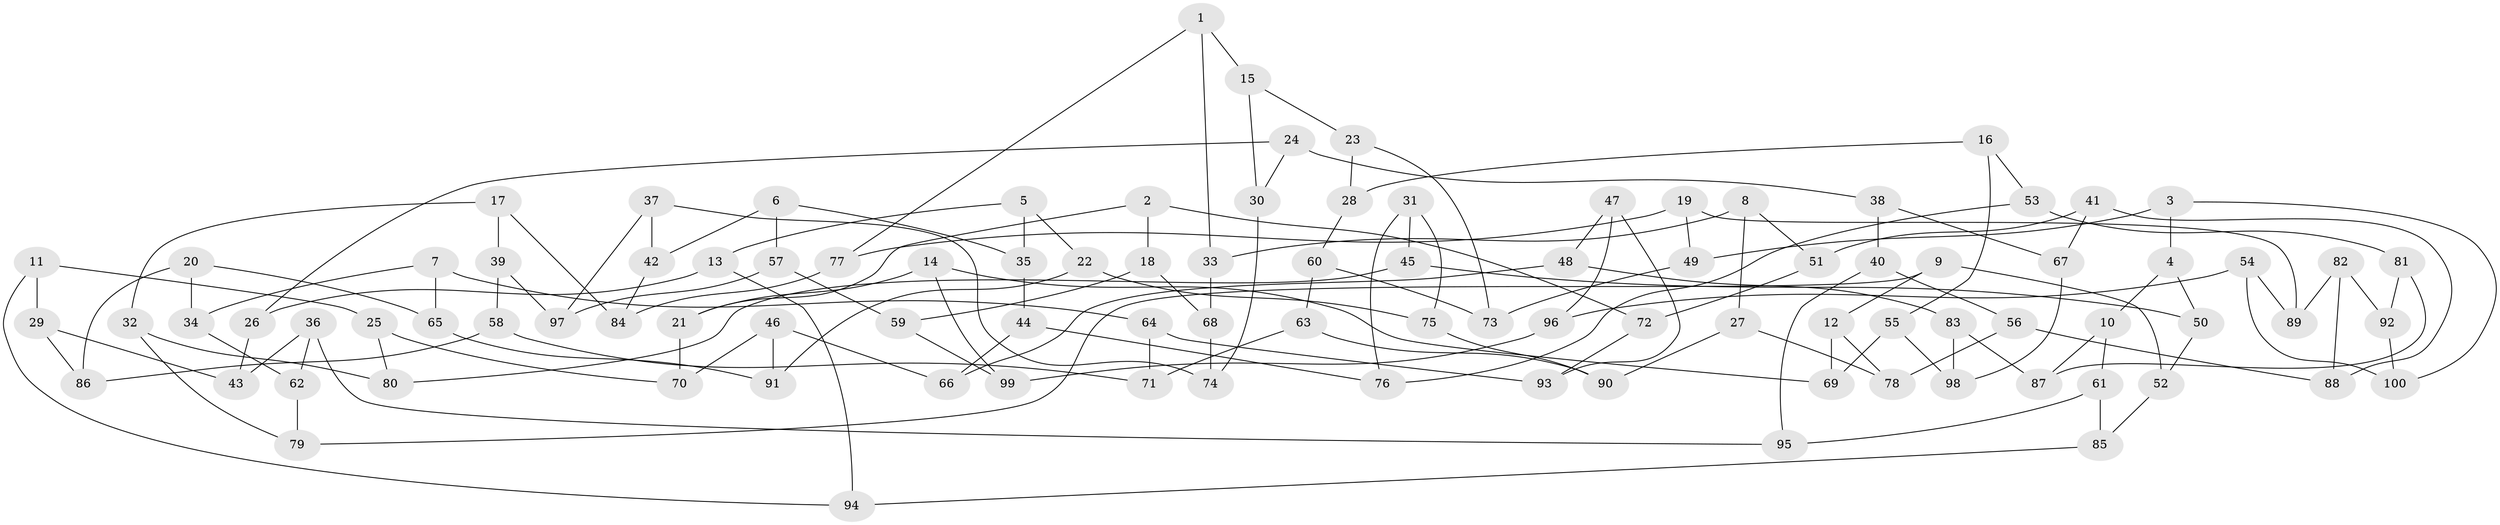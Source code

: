 // Generated by graph-tools (version 1.1) at 2025/39/02/21/25 10:39:00]
// undirected, 100 vertices, 150 edges
graph export_dot {
graph [start="1"]
  node [color=gray90,style=filled];
  1;
  2;
  3;
  4;
  5;
  6;
  7;
  8;
  9;
  10;
  11;
  12;
  13;
  14;
  15;
  16;
  17;
  18;
  19;
  20;
  21;
  22;
  23;
  24;
  25;
  26;
  27;
  28;
  29;
  30;
  31;
  32;
  33;
  34;
  35;
  36;
  37;
  38;
  39;
  40;
  41;
  42;
  43;
  44;
  45;
  46;
  47;
  48;
  49;
  50;
  51;
  52;
  53;
  54;
  55;
  56;
  57;
  58;
  59;
  60;
  61;
  62;
  63;
  64;
  65;
  66;
  67;
  68;
  69;
  70;
  71;
  72;
  73;
  74;
  75;
  76;
  77;
  78;
  79;
  80;
  81;
  82;
  83;
  84;
  85;
  86;
  87;
  88;
  89;
  90;
  91;
  92;
  93;
  94;
  95;
  96;
  97;
  98;
  99;
  100;
  1 -- 33;
  1 -- 15;
  1 -- 77;
  2 -- 18;
  2 -- 72;
  2 -- 21;
  3 -- 4;
  3 -- 49;
  3 -- 100;
  4 -- 50;
  4 -- 10;
  5 -- 22;
  5 -- 35;
  5 -- 13;
  6 -- 57;
  6 -- 35;
  6 -- 42;
  7 -- 65;
  7 -- 64;
  7 -- 34;
  8 -- 51;
  8 -- 27;
  8 -- 33;
  9 -- 52;
  9 -- 12;
  9 -- 79;
  10 -- 87;
  10 -- 61;
  11 -- 25;
  11 -- 29;
  11 -- 94;
  12 -- 78;
  12 -- 69;
  13 -- 94;
  13 -- 26;
  14 -- 99;
  14 -- 69;
  14 -- 21;
  15 -- 23;
  15 -- 30;
  16 -- 53;
  16 -- 28;
  16 -- 55;
  17 -- 84;
  17 -- 39;
  17 -- 32;
  18 -- 59;
  18 -- 68;
  19 -- 77;
  19 -- 49;
  19 -- 89;
  20 -- 86;
  20 -- 34;
  20 -- 65;
  21 -- 70;
  22 -- 91;
  22 -- 75;
  23 -- 28;
  23 -- 73;
  24 -- 38;
  24 -- 30;
  24 -- 26;
  25 -- 70;
  25 -- 80;
  26 -- 43;
  27 -- 90;
  27 -- 78;
  28 -- 60;
  29 -- 43;
  29 -- 86;
  30 -- 74;
  31 -- 75;
  31 -- 45;
  31 -- 76;
  32 -- 80;
  32 -- 79;
  33 -- 68;
  34 -- 62;
  35 -- 44;
  36 -- 95;
  36 -- 43;
  36 -- 62;
  37 -- 74;
  37 -- 97;
  37 -- 42;
  38 -- 67;
  38 -- 40;
  39 -- 58;
  39 -- 97;
  40 -- 95;
  40 -- 56;
  41 -- 51;
  41 -- 88;
  41 -- 67;
  42 -- 84;
  44 -- 66;
  44 -- 76;
  45 -- 50;
  45 -- 80;
  46 -- 66;
  46 -- 70;
  46 -- 91;
  47 -- 93;
  47 -- 96;
  47 -- 48;
  48 -- 83;
  48 -- 66;
  49 -- 73;
  50 -- 52;
  51 -- 72;
  52 -- 85;
  53 -- 81;
  53 -- 76;
  54 -- 96;
  54 -- 89;
  54 -- 100;
  55 -- 98;
  55 -- 69;
  56 -- 78;
  56 -- 88;
  57 -- 97;
  57 -- 59;
  58 -- 86;
  58 -- 71;
  59 -- 99;
  60 -- 63;
  60 -- 73;
  61 -- 95;
  61 -- 85;
  62 -- 79;
  63 -- 90;
  63 -- 71;
  64 -- 71;
  64 -- 93;
  65 -- 91;
  67 -- 98;
  68 -- 74;
  72 -- 93;
  75 -- 90;
  77 -- 84;
  81 -- 92;
  81 -- 87;
  82 -- 89;
  82 -- 88;
  82 -- 92;
  83 -- 98;
  83 -- 87;
  85 -- 94;
  92 -- 100;
  96 -- 99;
}
